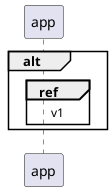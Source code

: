 {
  "sha1": "nii7gc9z639oxczfcn3kuf7cd84sdyt",
  "insertion": {
    "when": "2024-06-04T17:28:38.653Z",
    "url": "https://forum.plantuml.net/16579/plantuml-inner-group-exceeded-the-outer-group",
    "user": "plantuml@gmail.com"
  }
}
@startuml
!pragma teoz true

participant app

alt
  ref over app : v1
end

@enduml
